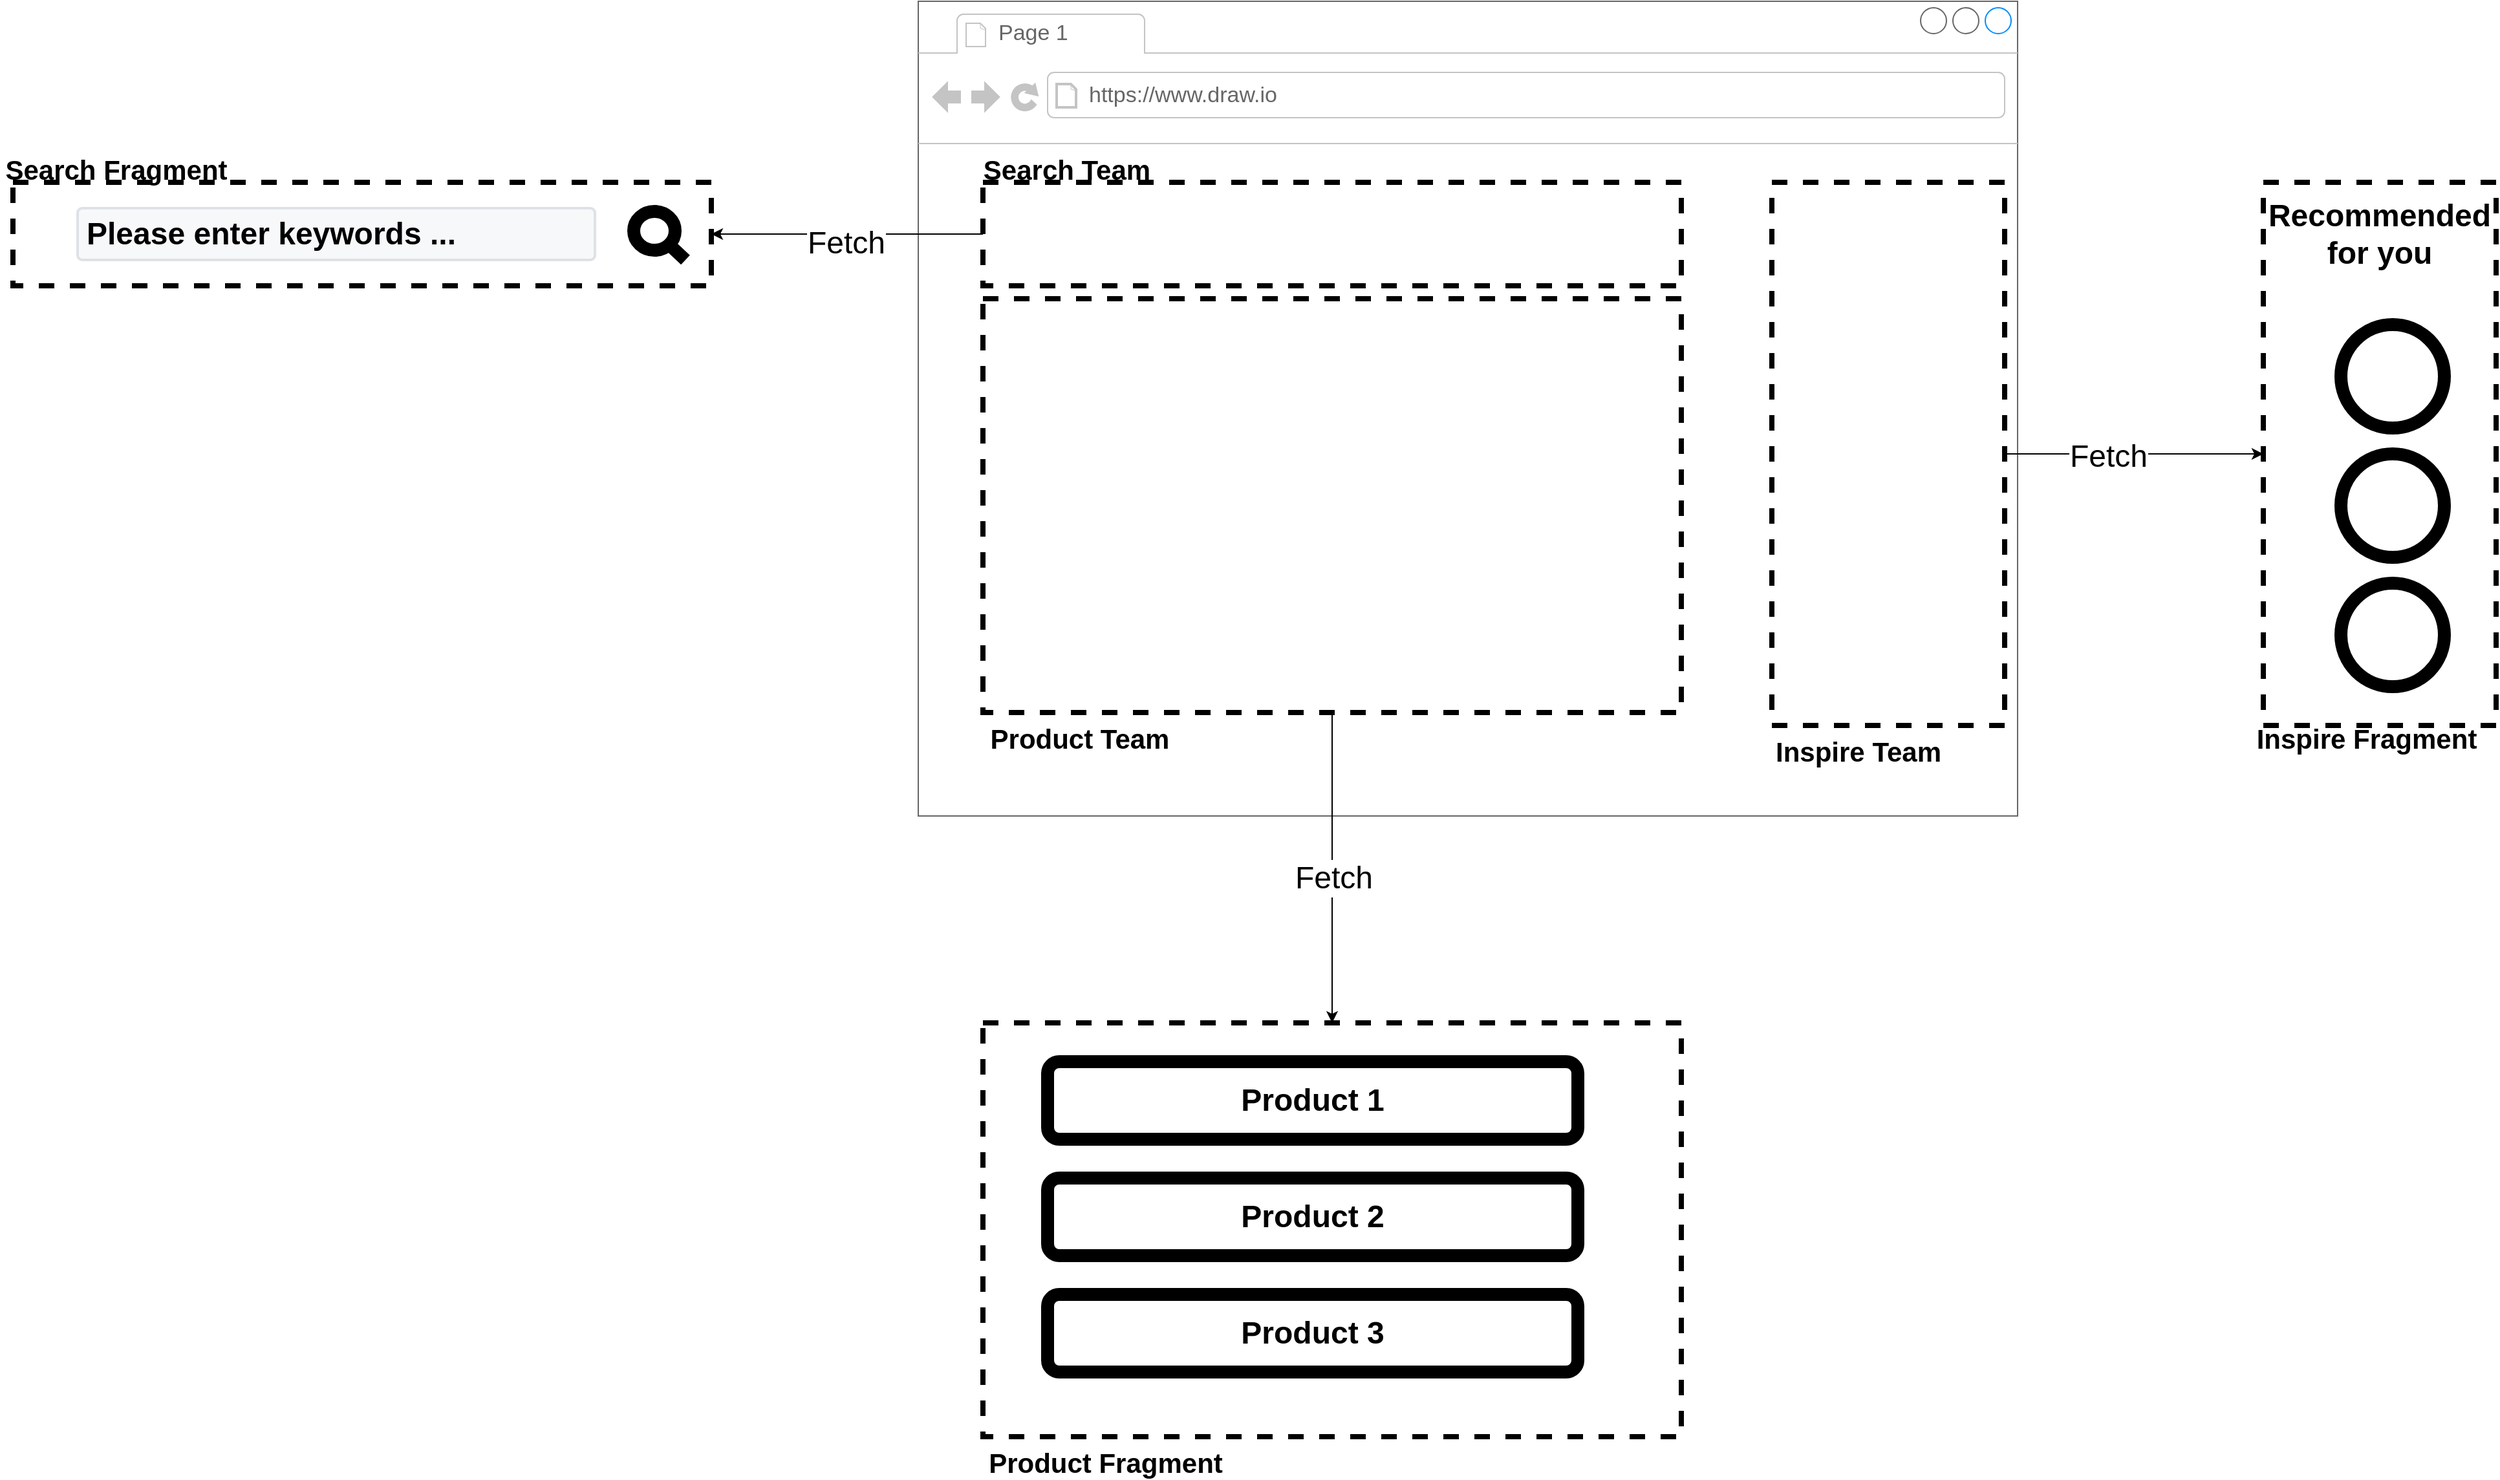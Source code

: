 <mxfile>
    <diagram id="B9imWvU3-mCyOA17thxm" name="Page-1">
        <mxGraphModel dx="3416" dy="1149" grid="1" gridSize="10" guides="1" tooltips="1" connect="1" arrows="1" fold="1" page="1" pageScale="1" pageWidth="850" pageHeight="1100" math="0" shadow="0">
            <root>
                <mxCell id="0"/>
                <mxCell id="1" parent="0"/>
                <mxCell id="69" value="" style="rounded=0;whiteSpace=wrap;html=1;strokeWidth=4;dashed=1;fillColor=none;" vertex="1" parent="1">
                    <mxGeometry x="50" y="800" width="540" height="320" as="geometry"/>
                </mxCell>
                <mxCell id="70" value="&lt;b&gt;&lt;font style=&quot;font-size: 24px&quot;&gt;Product 1&lt;/font&gt;&lt;/b&gt;" style="rounded=1;whiteSpace=wrap;html=1;strokeWidth=10;" vertex="1" parent="1">
                    <mxGeometry x="100" y="830" width="410" height="60" as="geometry"/>
                </mxCell>
                <mxCell id="71" value="&lt;span&gt;&lt;b&gt;&lt;font style=&quot;font-size: 24px&quot;&gt;Product 2&lt;/font&gt;&lt;/b&gt;&lt;/span&gt;" style="rounded=1;whiteSpace=wrap;html=1;strokeWidth=10;" vertex="1" parent="1">
                    <mxGeometry x="100" y="920" width="410" height="60" as="geometry"/>
                </mxCell>
                <mxCell id="72" value="&lt;span&gt;&lt;b&gt;&lt;font style=&quot;font-size: 24px&quot;&gt;Product 3&lt;/font&gt;&lt;/b&gt;&lt;/span&gt;" style="rounded=1;whiteSpace=wrap;html=1;strokeWidth=10;" vertex="1" parent="1">
                    <mxGeometry x="100" y="1010" width="410" height="60" as="geometry"/>
                </mxCell>
                <mxCell id="49" value="" style="strokeWidth=1;shadow=0;dashed=0;align=center;html=1;shape=mxgraph.mockup.containers.browserWindow;rSize=0;strokeColor=#666666;strokeColor2=#008cff;strokeColor3=#c4c4c4;mainText=,;recursiveResize=0;container=0;" vertex="1" parent="1">
                    <mxGeometry y="10" width="850" height="630" as="geometry"/>
                </mxCell>
                <mxCell id="83" style="edgeStyle=orthogonalEdgeStyle;rounded=0;orthogonalLoop=1;jettySize=auto;html=1;exitX=1;exitY=0.5;exitDx=0;exitDy=0;entryX=0;entryY=0.5;entryDx=0;entryDy=0;" edge="1" parent="1" source="66" target="73">
                    <mxGeometry relative="1" as="geometry"/>
                </mxCell>
                <mxCell id="84" value="&lt;font style=&quot;font-size: 24px&quot;&gt;Fetch&lt;/font&gt;" style="edgeLabel;html=1;align=center;verticalAlign=middle;resizable=0;points=[];" vertex="1" connectable="0" parent="83">
                    <mxGeometry x="-0.217" y="-2" relative="1" as="geometry">
                        <mxPoint x="1" as="offset"/>
                    </mxGeometry>
                </mxCell>
                <mxCell id="66" value="" style="rounded=0;whiteSpace=wrap;html=1;strokeWidth=4;dashed=1;fillColor=none;" vertex="1" parent="1">
                    <mxGeometry x="660" y="150" width="180" height="420" as="geometry"/>
                </mxCell>
                <mxCell id="82" style="edgeStyle=orthogonalEdgeStyle;rounded=0;orthogonalLoop=1;jettySize=auto;html=1;exitX=0.5;exitY=1;exitDx=0;exitDy=0;entryX=0.5;entryY=0;entryDx=0;entryDy=0;" edge="1" parent="1" source="50" target="69">
                    <mxGeometry relative="1" as="geometry"/>
                </mxCell>
                <mxCell id="85" value="&lt;font style=&quot;font-size: 24px&quot;&gt;Fetch&lt;/font&gt;" style="edgeLabel;html=1;align=center;verticalAlign=middle;resizable=0;points=[];" vertex="1" connectable="0" parent="82">
                    <mxGeometry x="0.068" y="1" relative="1" as="geometry">
                        <mxPoint as="offset"/>
                    </mxGeometry>
                </mxCell>
                <mxCell id="50" value="" style="rounded=0;whiteSpace=wrap;html=1;strokeWidth=4;dashed=1;fillColor=none;" vertex="1" parent="1">
                    <mxGeometry x="50" y="240" width="540" height="320" as="geometry"/>
                </mxCell>
                <mxCell id="81" style="edgeStyle=orthogonalEdgeStyle;rounded=0;orthogonalLoop=1;jettySize=auto;html=1;exitX=0;exitY=0.5;exitDx=0;exitDy=0;entryX=1;entryY=0.5;entryDx=0;entryDy=0;" edge="1" parent="1" source="51" target="78">
                    <mxGeometry relative="1" as="geometry"/>
                </mxCell>
                <mxCell id="86" value="&lt;font style=&quot;font-size: 24px&quot;&gt;Fetch&lt;/font&gt;" style="edgeLabel;html=1;align=center;verticalAlign=middle;resizable=0;points=[];" vertex="1" connectable="0" parent="81">
                    <mxGeometry x="0.009" y="7" relative="1" as="geometry">
                        <mxPoint as="offset"/>
                    </mxGeometry>
                </mxCell>
                <mxCell id="51" value="" style="rounded=0;whiteSpace=wrap;html=1;strokeWidth=4;dashed=1;fillColor=none;" vertex="1" parent="1">
                    <mxGeometry x="50" y="150" width="540" height="80" as="geometry"/>
                </mxCell>
                <mxCell id="52" value="Page 1" style="strokeWidth=1;shadow=0;dashed=0;align=center;html=1;shape=mxgraph.mockup.containers.anchor;fontSize=17;fontColor=#666666;align=left;" vertex="1" parent="1">
                    <mxGeometry x="60" y="22" width="110" height="26" as="geometry"/>
                </mxCell>
                <mxCell id="53" value="https://www.draw.io" style="strokeWidth=1;shadow=0;dashed=0;align=center;html=1;shape=mxgraph.mockup.containers.anchor;rSize=0;fontSize=17;fontColor=#666666;align=left;" vertex="1" parent="1">
                    <mxGeometry x="130" y="70" width="250" height="26" as="geometry"/>
                </mxCell>
                <mxCell id="63" value="&lt;b&gt;&lt;font style=&quot;font-size: 21px&quot;&gt;Search Team&lt;/font&gt;&lt;/b&gt;" style="text;html=1;strokeColor=none;fillColor=none;align=center;verticalAlign=middle;whiteSpace=wrap;rounded=0;dashed=1;" vertex="1" parent="1">
                    <mxGeometry x="45" y="130" width="140" height="20" as="geometry"/>
                </mxCell>
                <mxCell id="64" value="&lt;b&gt;&lt;font style=&quot;font-size: 21px&quot;&gt;Product Team&lt;/font&gt;&lt;/b&gt;" style="text;html=1;strokeColor=none;fillColor=none;align=center;verticalAlign=middle;whiteSpace=wrap;rounded=0;dashed=1;" vertex="1" parent="1">
                    <mxGeometry x="50" y="570" width="150" height="20" as="geometry"/>
                </mxCell>
                <mxCell id="65" value="&lt;b&gt;&lt;font style=&quot;font-size: 21px&quot;&gt;Inspire Team&lt;/font&gt;&lt;/b&gt;" style="text;html=1;strokeColor=none;fillColor=none;align=center;verticalAlign=middle;whiteSpace=wrap;rounded=0;dashed=1;" vertex="1" parent="1">
                    <mxGeometry x="652" y="580" width="150" height="20" as="geometry"/>
                </mxCell>
                <mxCell id="73" value="" style="rounded=0;whiteSpace=wrap;html=1;strokeWidth=4;dashed=1;fillColor=none;" vertex="1" parent="1">
                    <mxGeometry x="1040" y="150" width="180" height="420" as="geometry"/>
                </mxCell>
                <mxCell id="74" value="" style="ellipse;whiteSpace=wrap;html=1;aspect=fixed;strokeWidth=10;" vertex="1" parent="1">
                    <mxGeometry x="1100" y="260" width="80" height="80" as="geometry"/>
                </mxCell>
                <mxCell id="75" value="" style="ellipse;whiteSpace=wrap;html=1;aspect=fixed;strokeWidth=10;" vertex="1" parent="1">
                    <mxGeometry x="1100" y="360" width="80" height="80" as="geometry"/>
                </mxCell>
                <mxCell id="76" value="" style="ellipse;whiteSpace=wrap;html=1;aspect=fixed;strokeWidth=10;" vertex="1" parent="1">
                    <mxGeometry x="1100" y="460" width="80" height="80" as="geometry"/>
                </mxCell>
                <mxCell id="77" value="&lt;b&gt;&lt;font style=&quot;font-size: 24px&quot;&gt;Recommended for you&lt;/font&gt;&lt;/b&gt;" style="text;html=1;strokeColor=none;fillColor=none;align=center;verticalAlign=middle;whiteSpace=wrap;rounded=0;" vertex="1" parent="1">
                    <mxGeometry x="1040" y="155" width="180" height="70" as="geometry"/>
                </mxCell>
                <mxCell id="78" value="F" style="rounded=0;whiteSpace=wrap;html=1;strokeWidth=4;dashed=1;fillColor=none;" vertex="1" parent="1">
                    <mxGeometry x="-700" y="150" width="540" height="80" as="geometry"/>
                </mxCell>
                <mxCell id="79" value="&lt;font color=&quot;#000000&quot;&gt;&lt;span style=&quot;font-size: 24px&quot;&gt;&lt;b&gt;Please enter keywords ...&lt;/b&gt;&lt;/span&gt;&lt;/font&gt;" style="rounded=1;arcSize=9;fillColor=#F7F8F9;align=left;spacingLeft=5;strokeColor=#DEE1E6;html=1;strokeWidth=2;fontSize=12" vertex="1" parent="1">
                    <mxGeometry x="-650" y="170" width="400" height="40" as="geometry"/>
                </mxCell>
                <mxCell id="80" value="" style="html=1;verticalLabelPosition=bottom;align=center;labelBackgroundColor=#ffffff;verticalAlign=top;strokeWidth=10;shadow=0;dashed=0;shape=mxgraph.ios7.icons.looking_glass;" vertex="1" parent="1">
                    <mxGeometry x="-220" y="172.5" width="40" height="37.5" as="geometry"/>
                </mxCell>
                <mxCell id="87" value="&lt;b&gt;&lt;font style=&quot;font-size: 21px&quot;&gt;Product Fragment&lt;/font&gt;&lt;/b&gt;" style="text;html=1;strokeColor=none;fillColor=none;align=center;verticalAlign=middle;whiteSpace=wrap;rounded=0;dashed=1;" vertex="1" parent="1">
                    <mxGeometry x="50" y="1130" width="190" height="20" as="geometry"/>
                </mxCell>
                <mxCell id="88" value="&lt;b&gt;&lt;font style=&quot;font-size: 21px&quot;&gt;Search Fragment&lt;/font&gt;&lt;/b&gt;" style="text;html=1;strokeColor=none;fillColor=none;align=center;verticalAlign=middle;whiteSpace=wrap;rounded=0;dashed=1;" vertex="1" parent="1">
                    <mxGeometry x="-710" y="130" width="180" height="20" as="geometry"/>
                </mxCell>
                <mxCell id="89" value="&lt;b&gt;&lt;font style=&quot;font-size: 21px&quot;&gt;Inspire Fragment&lt;/font&gt;&lt;/b&gt;" style="text;html=1;strokeColor=none;fillColor=none;align=center;verticalAlign=middle;whiteSpace=wrap;rounded=0;dashed=1;" vertex="1" parent="1">
                    <mxGeometry x="1030" y="570" width="180" height="20" as="geometry"/>
                </mxCell>
            </root>
        </mxGraphModel>
    </diagram>
</mxfile>